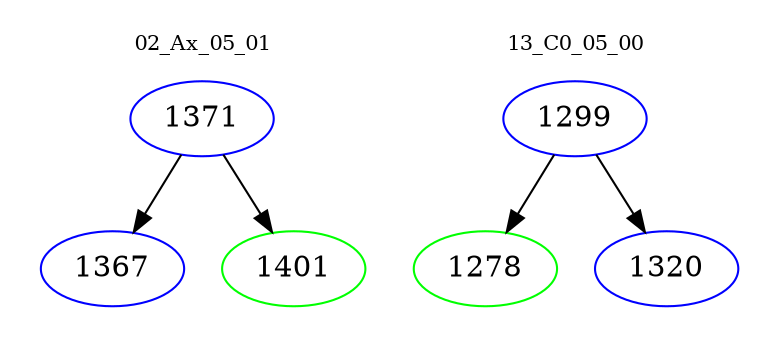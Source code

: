 digraph{
subgraph cluster_0 {
color = white
label = "02_Ax_05_01";
fontsize=10;
T0_1371 [label="1371", color="blue"]
T0_1371 -> T0_1367 [color="black"]
T0_1367 [label="1367", color="blue"]
T0_1371 -> T0_1401 [color="black"]
T0_1401 [label="1401", color="green"]
}
subgraph cluster_1 {
color = white
label = "13_C0_05_00";
fontsize=10;
T1_1299 [label="1299", color="blue"]
T1_1299 -> T1_1278 [color="black"]
T1_1278 [label="1278", color="green"]
T1_1299 -> T1_1320 [color="black"]
T1_1320 [label="1320", color="blue"]
}
}
